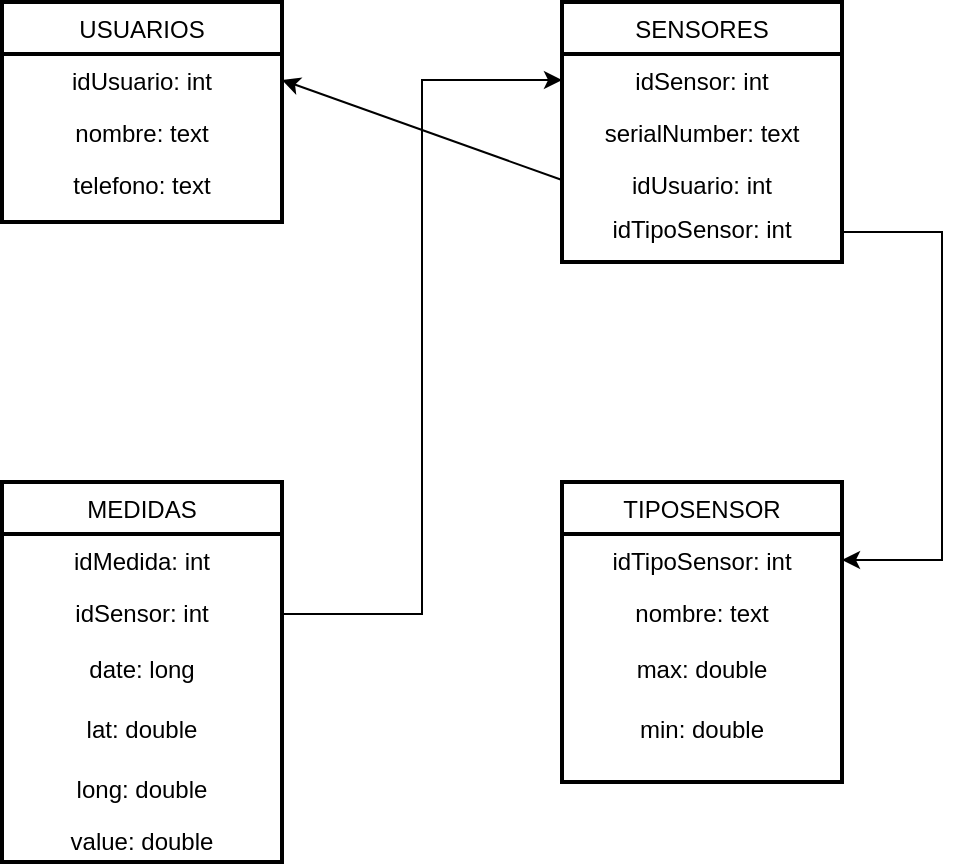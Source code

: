 <mxfile version="13.9.1" type="device"><diagram id="ElFIf8Z7sRq__RAtAunp" name="Page-1"><mxGraphModel dx="865" dy="514" grid="1" gridSize="10" guides="1" tooltips="1" connect="1" arrows="1" fold="1" page="1" pageScale="1" pageWidth="827" pageHeight="1169" math="0" shadow="0"><root><mxCell id="0"/><mxCell id="1" parent="0"/><mxCell id="exqCHmFUzgTd03oDNBiZ-9" value="USUARIOS" style="swimlane;fontStyle=0;childLayout=stackLayout;horizontal=1;startSize=26;fillColor=none;horizontalStack=0;resizeParent=1;resizeParentMax=0;resizeLast=0;collapsible=1;marginBottom=0;strokeWidth=2;" vertex="1" parent="1"><mxGeometry x="160" y="80" width="140" height="110" as="geometry"><mxRectangle x="80" y="80" width="90" height="26" as="alternateBounds"/></mxGeometry></mxCell><mxCell id="exqCHmFUzgTd03oDNBiZ-10" value="idUsuario: int" style="text;strokeColor=none;fillColor=none;align=center;verticalAlign=top;spacingLeft=4;spacingRight=4;overflow=hidden;rotatable=0;points=[[0,0.5],[1,0.5]];portConstraint=eastwest;" vertex="1" parent="exqCHmFUzgTd03oDNBiZ-9"><mxGeometry y="26" width="140" height="26" as="geometry"/></mxCell><mxCell id="exqCHmFUzgTd03oDNBiZ-11" value="nombre: text" style="text;strokeColor=none;fillColor=none;align=center;verticalAlign=top;spacingLeft=4;spacingRight=4;overflow=hidden;rotatable=0;points=[[0,0.5],[1,0.5]];portConstraint=eastwest;" vertex="1" parent="exqCHmFUzgTd03oDNBiZ-9"><mxGeometry y="52" width="140" height="26" as="geometry"/></mxCell><mxCell id="exqCHmFUzgTd03oDNBiZ-12" value="telefono: text" style="text;strokeColor=none;fillColor=none;align=center;verticalAlign=top;spacingLeft=4;spacingRight=4;overflow=hidden;rotatable=0;points=[[0,0.5],[1,0.5]];portConstraint=eastwest;" vertex="1" parent="exqCHmFUzgTd03oDNBiZ-9"><mxGeometry y="78" width="140" height="32" as="geometry"/></mxCell><mxCell id="exqCHmFUzgTd03oDNBiZ-13" value="SENSORES" style="swimlane;fontStyle=0;childLayout=stackLayout;horizontal=1;startSize=26;fillColor=none;horizontalStack=0;resizeParent=1;resizeParentMax=0;resizeLast=0;collapsible=1;marginBottom=0;strokeWidth=2;" vertex="1" parent="1"><mxGeometry x="440" y="80" width="140" height="130" as="geometry"><mxRectangle x="80" y="80" width="90" height="26" as="alternateBounds"/></mxGeometry></mxCell><mxCell id="exqCHmFUzgTd03oDNBiZ-14" value="idSensor: int" style="text;strokeColor=none;fillColor=none;align=center;verticalAlign=top;spacingLeft=4;spacingRight=4;overflow=hidden;rotatable=0;points=[[0,0.5],[1,0.5]];portConstraint=eastwest;" vertex="1" parent="exqCHmFUzgTd03oDNBiZ-13"><mxGeometry y="26" width="140" height="26" as="geometry"/></mxCell><mxCell id="exqCHmFUzgTd03oDNBiZ-15" value="serialNumber: text" style="text;strokeColor=none;fillColor=none;align=center;verticalAlign=top;spacingLeft=4;spacingRight=4;overflow=hidden;rotatable=0;points=[[0,0.5],[1,0.5]];portConstraint=eastwest;" vertex="1" parent="exqCHmFUzgTd03oDNBiZ-13"><mxGeometry y="52" width="140" height="26" as="geometry"/></mxCell><mxCell id="exqCHmFUzgTd03oDNBiZ-16" value="idUsuario: int" style="text;strokeColor=none;fillColor=none;align=center;verticalAlign=top;spacingLeft=4;spacingRight=4;overflow=hidden;rotatable=0;points=[[0,0.5],[1,0.5]];portConstraint=eastwest;" vertex="1" parent="exqCHmFUzgTd03oDNBiZ-13"><mxGeometry y="78" width="140" height="22" as="geometry"/></mxCell><mxCell id="exqCHmFUzgTd03oDNBiZ-17" value="idTipoSensor: int" style="text;strokeColor=none;fillColor=none;align=center;verticalAlign=top;spacingLeft=4;spacingRight=4;overflow=hidden;rotatable=0;points=[[0,0.5],[1,0.5]];portConstraint=eastwest;" vertex="1" parent="exqCHmFUzgTd03oDNBiZ-13"><mxGeometry y="100" width="140" height="30" as="geometry"/></mxCell><mxCell id="exqCHmFUzgTd03oDNBiZ-18" value="TIPOSENSOR" style="swimlane;fontStyle=0;childLayout=stackLayout;horizontal=1;startSize=26;fillColor=none;horizontalStack=0;resizeParent=1;resizeParentMax=0;resizeLast=0;collapsible=1;marginBottom=0;strokeWidth=2;" vertex="1" parent="1"><mxGeometry x="440" y="320" width="140" height="150" as="geometry"><mxRectangle x="80" y="80" width="90" height="26" as="alternateBounds"/></mxGeometry></mxCell><mxCell id="exqCHmFUzgTd03oDNBiZ-19" value="idTipoSensor: int" style="text;strokeColor=none;fillColor=none;align=center;verticalAlign=top;spacingLeft=4;spacingRight=4;overflow=hidden;rotatable=0;points=[[0,0.5],[1,0.5]];portConstraint=eastwest;" vertex="1" parent="exqCHmFUzgTd03oDNBiZ-18"><mxGeometry y="26" width="140" height="26" as="geometry"/></mxCell><mxCell id="exqCHmFUzgTd03oDNBiZ-20" value="nombre: text" style="text;strokeColor=none;fillColor=none;align=center;verticalAlign=top;spacingLeft=4;spacingRight=4;overflow=hidden;rotatable=0;points=[[0,0.5],[1,0.5]];portConstraint=eastwest;" vertex="1" parent="exqCHmFUzgTd03oDNBiZ-18"><mxGeometry y="52" width="140" height="28" as="geometry"/></mxCell><mxCell id="exqCHmFUzgTd03oDNBiZ-21" value="max: double" style="text;strokeColor=none;fillColor=none;align=center;verticalAlign=top;spacingLeft=4;spacingRight=4;overflow=hidden;rotatable=0;points=[[0,0.5],[1,0.5]];portConstraint=eastwest;" vertex="1" parent="exqCHmFUzgTd03oDNBiZ-18"><mxGeometry y="80" width="140" height="30" as="geometry"/></mxCell><mxCell id="exqCHmFUzgTd03oDNBiZ-22" value="min: double" style="text;strokeColor=none;fillColor=none;align=center;verticalAlign=top;spacingLeft=4;spacingRight=4;overflow=hidden;rotatable=0;points=[[0,0.5],[1,0.5]];portConstraint=eastwest;" vertex="1" parent="exqCHmFUzgTd03oDNBiZ-18"><mxGeometry y="110" width="140" height="40" as="geometry"/></mxCell><mxCell id="exqCHmFUzgTd03oDNBiZ-23" value="MEDIDAS" style="swimlane;fontStyle=0;childLayout=stackLayout;horizontal=1;startSize=26;fillColor=none;horizontalStack=0;resizeParent=1;resizeParentMax=0;resizeLast=0;collapsible=1;marginBottom=0;strokeWidth=2;" vertex="1" parent="1"><mxGeometry x="160" y="320" width="140" height="190" as="geometry"><mxRectangle x="80" y="80" width="90" height="26" as="alternateBounds"/></mxGeometry></mxCell><mxCell id="exqCHmFUzgTd03oDNBiZ-24" value="idMedida: int" style="text;strokeColor=none;fillColor=none;align=center;verticalAlign=top;spacingLeft=4;spacingRight=4;overflow=hidden;rotatable=0;points=[[0,0.5],[1,0.5]];portConstraint=eastwest;" vertex="1" parent="exqCHmFUzgTd03oDNBiZ-23"><mxGeometry y="26" width="140" height="26" as="geometry"/></mxCell><mxCell id="exqCHmFUzgTd03oDNBiZ-25" value="idSensor: int" style="text;strokeColor=none;fillColor=none;align=center;verticalAlign=top;spacingLeft=4;spacingRight=4;overflow=hidden;rotatable=0;points=[[0,0.5],[1,0.5]];portConstraint=eastwest;" vertex="1" parent="exqCHmFUzgTd03oDNBiZ-23"><mxGeometry y="52" width="140" height="28" as="geometry"/></mxCell><mxCell id="exqCHmFUzgTd03oDNBiZ-26" value="date: long" style="text;strokeColor=none;fillColor=none;align=center;verticalAlign=top;spacingLeft=4;spacingRight=4;overflow=hidden;rotatable=0;points=[[0,0.5],[1,0.5]];portConstraint=eastwest;" vertex="1" parent="exqCHmFUzgTd03oDNBiZ-23"><mxGeometry y="80" width="140" height="30" as="geometry"/></mxCell><mxCell id="exqCHmFUzgTd03oDNBiZ-27" value="lat: double" style="text;strokeColor=none;fillColor=none;align=center;verticalAlign=top;spacingLeft=4;spacingRight=4;overflow=hidden;rotatable=0;points=[[0,0.5],[1,0.5]];portConstraint=eastwest;" vertex="1" parent="exqCHmFUzgTd03oDNBiZ-23"><mxGeometry y="110" width="140" height="30" as="geometry"/></mxCell><mxCell id="exqCHmFUzgTd03oDNBiZ-29" value="long: double" style="text;strokeColor=none;fillColor=none;align=center;verticalAlign=top;spacingLeft=4;spacingRight=4;overflow=hidden;rotatable=0;points=[[0,0.5],[1,0.5]];portConstraint=eastwest;" vertex="1" parent="exqCHmFUzgTd03oDNBiZ-23"><mxGeometry y="140" width="140" height="30" as="geometry"/></mxCell><mxCell id="exqCHmFUzgTd03oDNBiZ-31" value="value: double" style="text;html=1;strokeColor=none;fillColor=none;align=center;verticalAlign=middle;whiteSpace=wrap;rounded=0;" vertex="1" parent="exqCHmFUzgTd03oDNBiZ-23"><mxGeometry y="170" width="140" height="20" as="geometry"/></mxCell><mxCell id="exqCHmFUzgTd03oDNBiZ-33" style="edgeStyle=orthogonalEdgeStyle;rounded=0;orthogonalLoop=1;jettySize=auto;html=1;entryX=0;entryY=0.5;entryDx=0;entryDy=0;exitX=1;exitY=0.5;exitDx=0;exitDy=0;" edge="1" parent="1" source="exqCHmFUzgTd03oDNBiZ-25" target="exqCHmFUzgTd03oDNBiZ-14"><mxGeometry relative="1" as="geometry"/></mxCell><mxCell id="exqCHmFUzgTd03oDNBiZ-34" style="edgeStyle=orthogonalEdgeStyle;rounded=0;orthogonalLoop=1;jettySize=auto;html=1;entryX=1;entryY=0.5;entryDx=0;entryDy=0;" edge="1" parent="1" source="exqCHmFUzgTd03oDNBiZ-17" target="exqCHmFUzgTd03oDNBiZ-19"><mxGeometry relative="1" as="geometry"><Array as="points"><mxPoint x="630" y="195"/><mxPoint x="630" y="359"/></Array></mxGeometry></mxCell><mxCell id="exqCHmFUzgTd03oDNBiZ-36" value="" style="endArrow=classic;html=1;exitX=0;exitY=0.5;exitDx=0;exitDy=0;entryX=1;entryY=0.5;entryDx=0;entryDy=0;" edge="1" parent="1" source="exqCHmFUzgTd03oDNBiZ-16" target="exqCHmFUzgTd03oDNBiZ-10"><mxGeometry width="50" height="50" relative="1" as="geometry"><mxPoint x="310" y="220" as="sourcePoint"/><mxPoint x="360" y="170" as="targetPoint"/></mxGeometry></mxCell></root></mxGraphModel></diagram></mxfile>